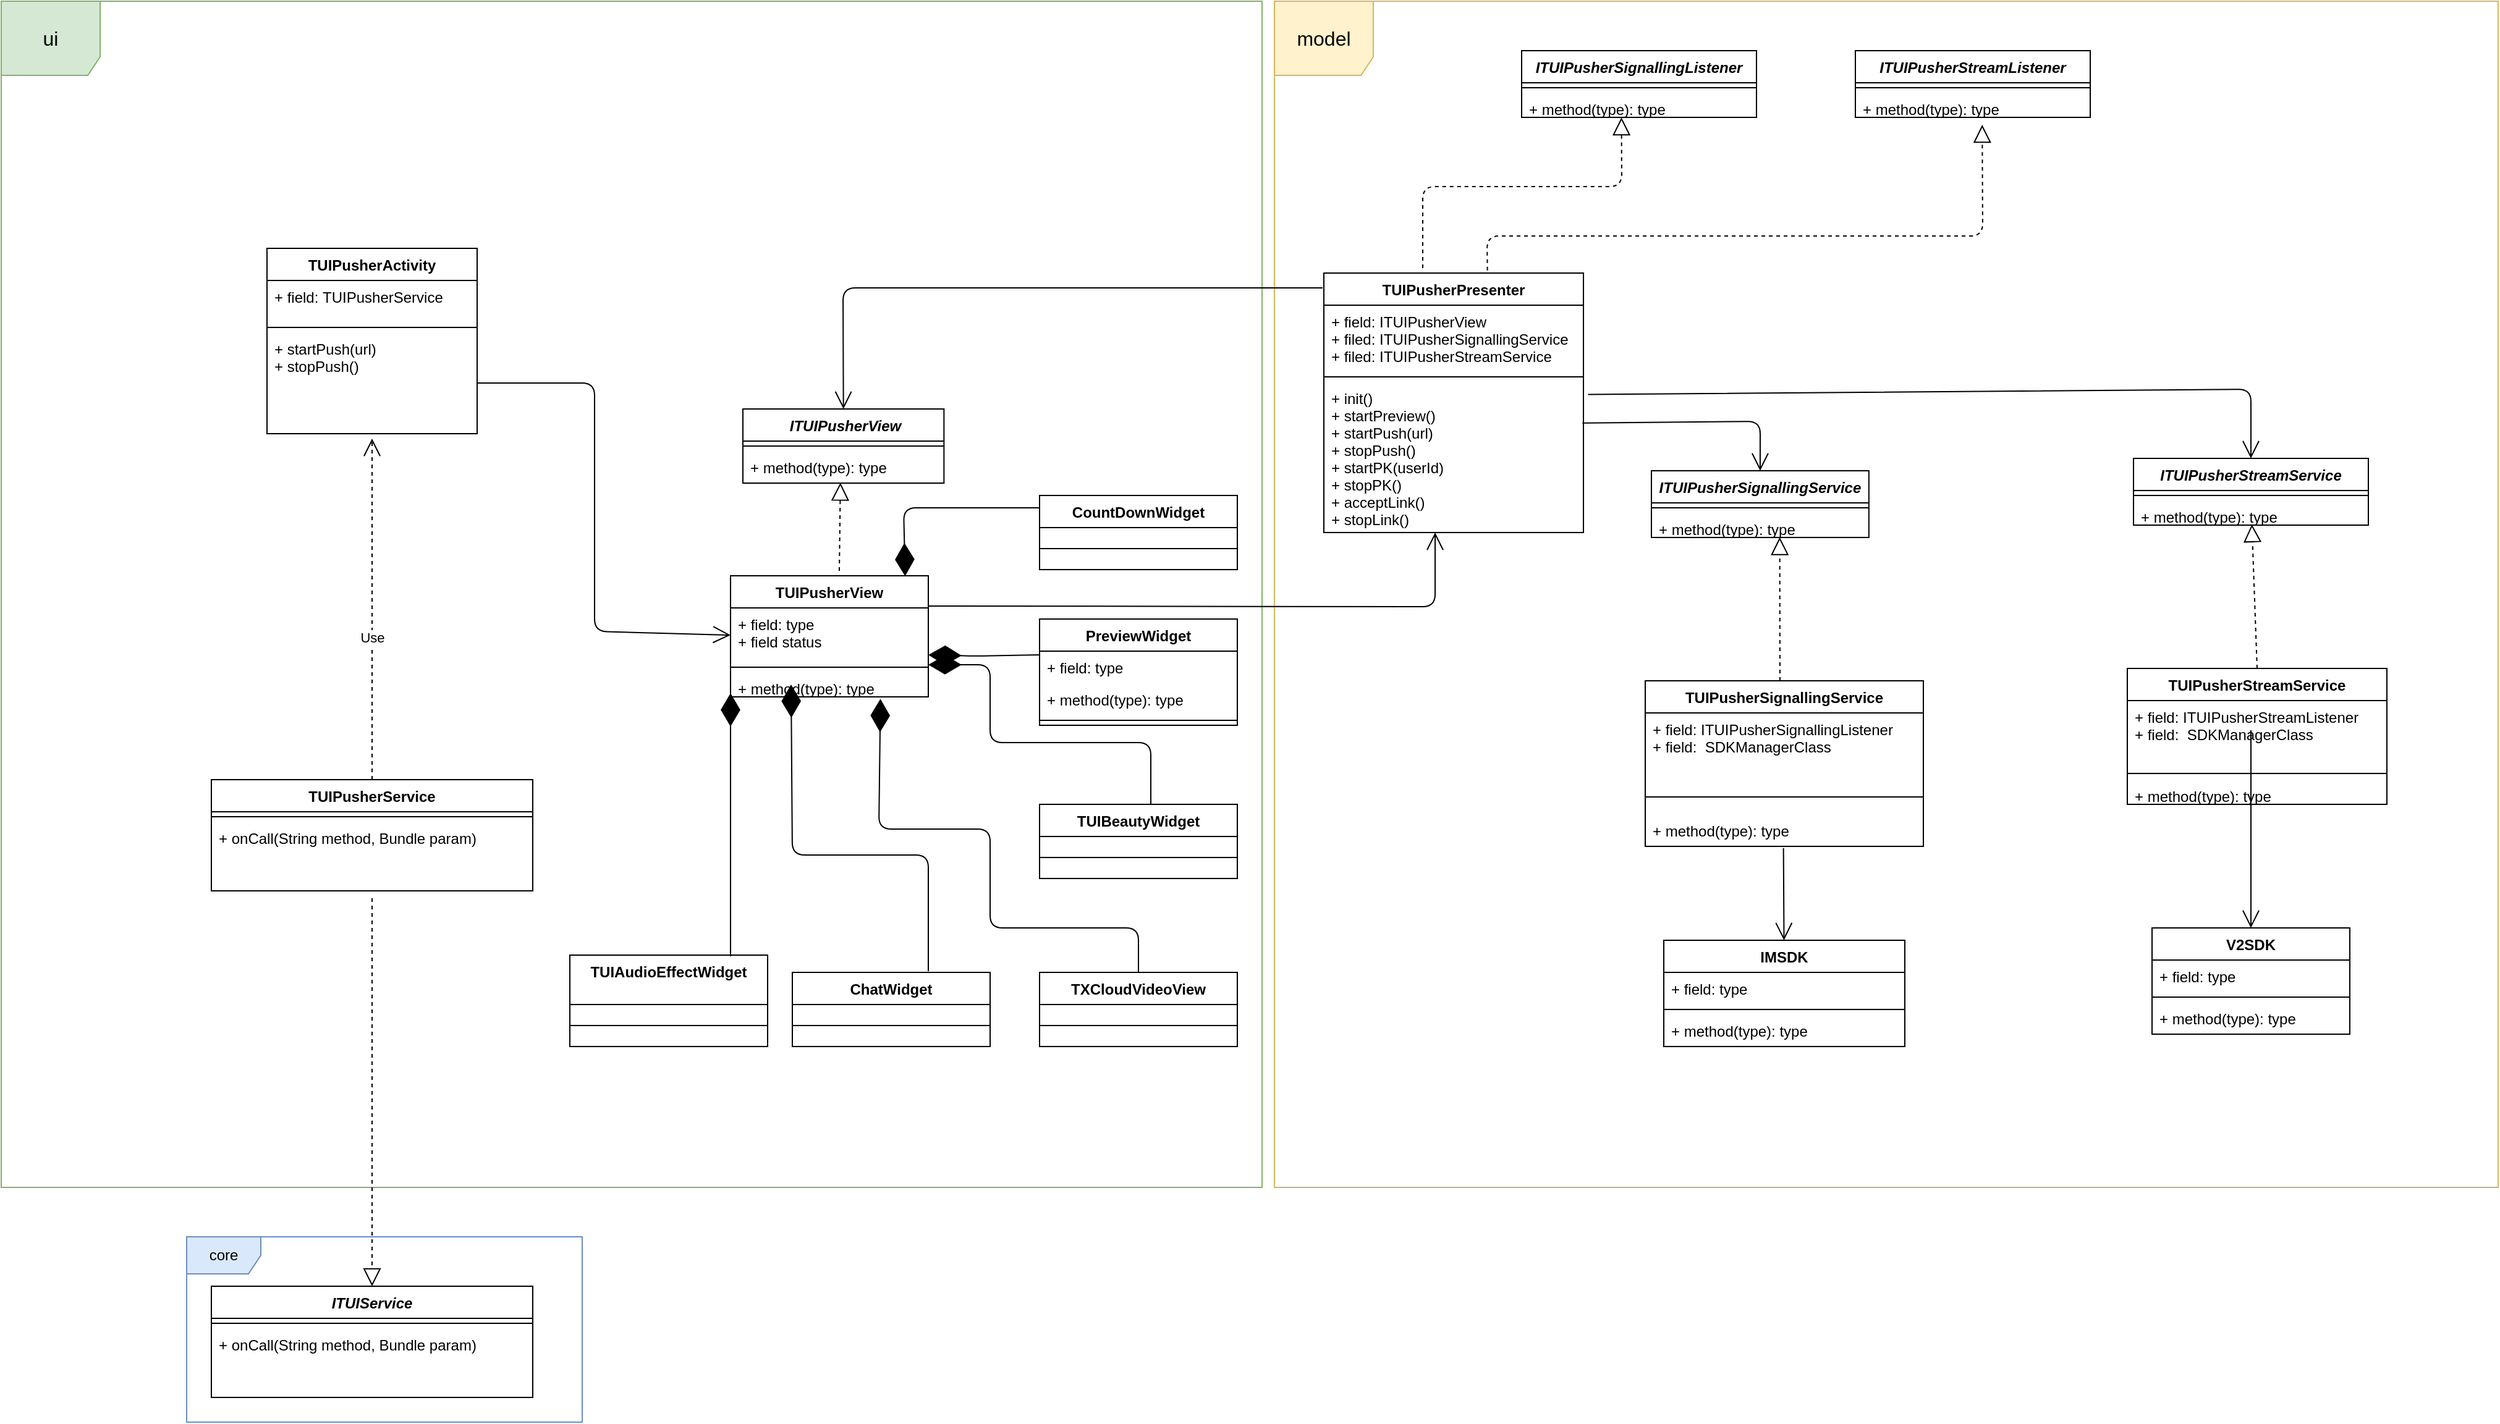 <mxfile version="15.0.3" type="github">
  <diagram name="Page-1" id="9361dd3d-8414-5efd-6122-117bd74ce7a7">
    <mxGraphModel dx="3226" dy="1714" grid="1" gridSize="10" guides="1" tooltips="1" connect="1" arrows="1" fold="1" page="0" pageScale="1.5" pageWidth="826" pageHeight="1169" background="none" math="0" shadow="0">
      <root>
        <mxCell id="0" />
        <mxCell id="1" parent="0" />
        <mxCell id="JrCEfTN6iqJ5kuC5Ie8a-1" value="core" style="shape=umlFrame;whiteSpace=wrap;html=1;fillColor=#dae8fc;strokeColor=#6c8ebf;" vertex="1" parent="1">
          <mxGeometry x="-450" y="970" width="320" height="150" as="geometry" />
        </mxCell>
        <mxCell id="zx5UO59vT8nnXrw4bjq7-177" value="&lt;font style=&quot;font-size: 16px&quot;&gt;ui&lt;/font&gt;" style="shape=umlFrame;whiteSpace=wrap;html=1;strokeColor=#82b366;fillColor=#d5e8d4;width=80;height=60;" parent="1" vertex="1">
          <mxGeometry x="-600" y="-30" width="1020" height="960" as="geometry" />
        </mxCell>
        <mxCell id="zx5UO59vT8nnXrw4bjq7-176" value="&lt;font style=&quot;font-size: 16px&quot;&gt;model&lt;/font&gt;" style="shape=umlFrame;whiteSpace=wrap;html=1;fillColor=#FFF2CC;width=80;height=60;strokeColor=#D6B656;" parent="1" vertex="1">
          <mxGeometry x="430" y="-30" width="990" height="960" as="geometry" />
        </mxCell>
        <mxCell id="zx5UO59vT8nnXrw4bjq7-94" value=" ITUIPusherView" style="swimlane;fontStyle=3;align=center;verticalAlign=top;childLayout=stackLayout;horizontal=1;startSize=26;horizontalStack=0;resizeParent=1;resizeParentMax=0;resizeLast=0;collapsible=1;marginBottom=0;" parent="1" vertex="1">
          <mxGeometry y="300" width="162.67" height="60" as="geometry" />
        </mxCell>
        <mxCell id="zx5UO59vT8nnXrw4bjq7-96" value="" style="line;strokeWidth=1;fillColor=none;align=left;verticalAlign=middle;spacingTop=-1;spacingLeft=3;spacingRight=3;rotatable=0;labelPosition=right;points=[];portConstraint=eastwest;" parent="zx5UO59vT8nnXrw4bjq7-94" vertex="1">
          <mxGeometry y="26" width="162.67" height="8" as="geometry" />
        </mxCell>
        <mxCell id="zx5UO59vT8nnXrw4bjq7-97" value="+ method(type): type" style="text;strokeColor=none;fillColor=none;align=left;verticalAlign=top;spacingLeft=4;spacingRight=4;overflow=hidden;rotatable=0;points=[[0,0.5],[1,0.5]];portConstraint=eastwest;" parent="zx5UO59vT8nnXrw4bjq7-94" vertex="1">
          <mxGeometry y="34" width="162.67" height="26" as="geometry" />
        </mxCell>
        <mxCell id="zx5UO59vT8nnXrw4bjq7-98" value="TUIPusherPresenter" style="swimlane;fontStyle=1;align=center;verticalAlign=top;childLayout=stackLayout;horizontal=1;startSize=26;horizontalStack=0;resizeParent=1;resizeParentMax=0;resizeLast=0;collapsible=1;marginBottom=0;" parent="1" vertex="1">
          <mxGeometry x="470" y="190" width="210" height="210" as="geometry" />
        </mxCell>
        <mxCell id="zx5UO59vT8nnXrw4bjq7-99" value="+ field: ITUIPusherView&#xa;+ filed: ITUIPusherSignallingService&#xa;+ filed: ITUIPusherStreamService" style="text;strokeColor=none;fillColor=none;align=left;verticalAlign=top;spacingLeft=4;spacingRight=4;overflow=hidden;rotatable=0;points=[[0,0.5],[1,0.5]];portConstraint=eastwest;" parent="zx5UO59vT8nnXrw4bjq7-98" vertex="1">
          <mxGeometry y="26" width="210" height="54" as="geometry" />
        </mxCell>
        <mxCell id="zx5UO59vT8nnXrw4bjq7-100" value="" style="line;strokeWidth=1;fillColor=none;align=left;verticalAlign=middle;spacingTop=-1;spacingLeft=3;spacingRight=3;rotatable=0;labelPosition=right;points=[];portConstraint=eastwest;" parent="zx5UO59vT8nnXrw4bjq7-98" vertex="1">
          <mxGeometry y="80" width="210" height="8" as="geometry" />
        </mxCell>
        <mxCell id="zx5UO59vT8nnXrw4bjq7-101" value="+ init()&#xa;+ startPreview()&#xa;+ startPush(url)&#xa;+ stopPush()&#xa;+ startPK(userId)&#xa;+ stopPK()&#xa;+ acceptLink()&#xa;+ stopLink()" style="text;strokeColor=none;fillColor=none;align=left;verticalAlign=top;spacingLeft=4;spacingRight=4;overflow=hidden;rotatable=0;points=[[0,0.5],[1,0.5]];portConstraint=eastwest;" parent="zx5UO59vT8nnXrw4bjq7-98" vertex="1">
          <mxGeometry y="88" width="210" height="122" as="geometry" />
        </mxCell>
        <mxCell id="zx5UO59vT8nnXrw4bjq7-106" value="PreviewWidget" style="swimlane;fontStyle=1;align=center;verticalAlign=top;childLayout=stackLayout;horizontal=1;startSize=26;horizontalStack=0;resizeParent=1;resizeParentMax=0;resizeLast=0;collapsible=1;marginBottom=0;" parent="1" vertex="1">
          <mxGeometry x="240" y="470" width="160" height="86" as="geometry" />
        </mxCell>
        <mxCell id="zx5UO59vT8nnXrw4bjq7-107" value="+ field: type" style="text;strokeColor=none;fillColor=none;align=left;verticalAlign=top;spacingLeft=4;spacingRight=4;overflow=hidden;rotatable=0;points=[[0,0.5],[1,0.5]];portConstraint=eastwest;" parent="zx5UO59vT8nnXrw4bjq7-106" vertex="1">
          <mxGeometry y="26" width="160" height="26" as="geometry" />
        </mxCell>
        <mxCell id="zx5UO59vT8nnXrw4bjq7-109" value="+ method(type): type" style="text;strokeColor=none;fillColor=none;align=left;verticalAlign=top;spacingLeft=4;spacingRight=4;overflow=hidden;rotatable=0;points=[[0,0.5],[1,0.5]];portConstraint=eastwest;" parent="zx5UO59vT8nnXrw4bjq7-106" vertex="1">
          <mxGeometry y="52" width="160" height="26" as="geometry" />
        </mxCell>
        <mxCell id="zx5UO59vT8nnXrw4bjq7-108" value="" style="line;strokeWidth=1;fillColor=none;align=left;verticalAlign=middle;spacingTop=-1;spacingLeft=3;spacingRight=3;rotatable=0;labelPosition=right;points=[];portConstraint=eastwest;" parent="zx5UO59vT8nnXrw4bjq7-106" vertex="1">
          <mxGeometry y="78" width="160" height="8" as="geometry" />
        </mxCell>
        <mxCell id="zx5UO59vT8nnXrw4bjq7-110" value="" style="endArrow=block;dashed=1;endFill=0;endSize=12;html=1;entryX=0.485;entryY=0.987;entryDx=0;entryDy=0;entryPerimeter=0;" parent="1" target="zx5UO59vT8nnXrw4bjq7-97" edge="1">
          <mxGeometry width="160" relative="1" as="geometry">
            <mxPoint x="78" y="431" as="sourcePoint" />
            <mxPoint x="260" y="441" as="targetPoint" />
          </mxGeometry>
        </mxCell>
        <mxCell id="zx5UO59vT8nnXrw4bjq7-114" value="TUIPusherSignallingService" style="swimlane;fontStyle=1;align=center;verticalAlign=top;childLayout=stackLayout;horizontal=1;startSize=26;horizontalStack=0;resizeParent=1;resizeParentMax=0;resizeLast=0;collapsible=1;marginBottom=0;" parent="1" vertex="1">
          <mxGeometry x="730" y="520" width="225" height="134" as="geometry" />
        </mxCell>
        <mxCell id="zx5UO59vT8nnXrw4bjq7-115" value="+ field: ITUIPusherSignallingListener&#xa;+ field:  SDKManagerClass" style="text;strokeColor=none;fillColor=none;align=left;verticalAlign=top;spacingLeft=4;spacingRight=4;overflow=hidden;rotatable=0;points=[[0,0.5],[1,0.5]];portConstraint=eastwest;" parent="zx5UO59vT8nnXrw4bjq7-114" vertex="1">
          <mxGeometry y="26" width="225" height="54" as="geometry" />
        </mxCell>
        <mxCell id="zx5UO59vT8nnXrw4bjq7-116" value="" style="line;strokeWidth=1;fillColor=none;align=left;verticalAlign=middle;spacingTop=-1;spacingLeft=3;spacingRight=3;rotatable=0;labelPosition=right;points=[];portConstraint=eastwest;" parent="zx5UO59vT8nnXrw4bjq7-114" vertex="1">
          <mxGeometry y="80" width="225" height="28" as="geometry" />
        </mxCell>
        <mxCell id="zx5UO59vT8nnXrw4bjq7-117" value="+ method(type): type" style="text;strokeColor=none;fillColor=none;align=left;verticalAlign=top;spacingLeft=4;spacingRight=4;overflow=hidden;rotatable=0;points=[[0,0.5],[1,0.5]];portConstraint=eastwest;" parent="zx5UO59vT8nnXrw4bjq7-114" vertex="1">
          <mxGeometry y="108" width="225" height="26" as="geometry" />
        </mxCell>
        <mxCell id="zx5UO59vT8nnXrw4bjq7-118" value="" style="endArrow=block;dashed=1;endFill=0;endSize=12;html=1;entryX=0.59;entryY=0.986;entryDx=0;entryDy=0;entryPerimeter=0;" parent="1" target="zx5UO59vT8nnXrw4bjq7-152" edge="1">
          <mxGeometry width="160" relative="1" as="geometry">
            <mxPoint x="839" y="520" as="sourcePoint" />
            <mxPoint x="834" y="400" as="targetPoint" />
          </mxGeometry>
        </mxCell>
        <mxCell id="zx5UO59vT8nnXrw4bjq7-126" value="" style="endArrow=open;endFill=1;endSize=12;html=1;exitX=0.996;exitY=0.274;exitDx=0;exitDy=0;entryX=0.5;entryY=0;entryDx=0;entryDy=0;exitPerimeter=0;" parent="1" source="zx5UO59vT8nnXrw4bjq7-101" target="zx5UO59vT8nnXrw4bjq7-149" edge="1">
          <mxGeometry width="160" relative="1" as="geometry">
            <mxPoint x="430" y="350" as="sourcePoint" />
            <mxPoint x="730" y="300" as="targetPoint" />
            <Array as="points">
              <mxPoint x="823" y="310" />
            </Array>
          </mxGeometry>
        </mxCell>
        <mxCell id="zx5UO59vT8nnXrw4bjq7-127" value="" style="endArrow=open;endFill=1;endSize=12;html=1;exitX=1;exitY=0.25;exitDx=0;exitDy=0;" parent="1" source="zx5UO59vT8nnXrw4bjq7-178" edge="1">
          <mxGeometry width="160" relative="1" as="geometry">
            <mxPoint x="390" y="440" as="sourcePoint" />
            <mxPoint x="560" y="400" as="targetPoint" />
            <Array as="points">
              <mxPoint x="560" y="460" />
            </Array>
          </mxGeometry>
        </mxCell>
        <mxCell id="zx5UO59vT8nnXrw4bjq7-128" value="" style="endArrow=open;endFill=1;endSize=12;html=1;entryX=0.5;entryY=0;entryDx=0;entryDy=0;" parent="1" target="zx5UO59vT8nnXrw4bjq7-94" edge="1">
          <mxGeometry width="160" relative="1" as="geometry">
            <mxPoint x="469" y="202" as="sourcePoint" />
            <mxPoint x="380" y="400" as="targetPoint" />
            <Array as="points">
              <mxPoint x="81" y="202" />
            </Array>
          </mxGeometry>
        </mxCell>
        <mxCell id="zx5UO59vT8nnXrw4bjq7-129" value="ITUIPusherStreamService" style="swimlane;fontStyle=3;align=center;verticalAlign=top;childLayout=stackLayout;horizontal=1;startSize=26;horizontalStack=0;resizeParent=1;resizeParentMax=0;resizeLast=0;collapsible=1;marginBottom=0;" parent="1" vertex="1">
          <mxGeometry x="1125" y="340" width="190" height="54" as="geometry" />
        </mxCell>
        <mxCell id="zx5UO59vT8nnXrw4bjq7-131" value="" style="line;strokeWidth=1;fillColor=none;align=left;verticalAlign=middle;spacingTop=-1;spacingLeft=3;spacingRight=3;rotatable=0;labelPosition=right;points=[];portConstraint=eastwest;" parent="zx5UO59vT8nnXrw4bjq7-129" vertex="1">
          <mxGeometry y="26" width="190" height="8" as="geometry" />
        </mxCell>
        <mxCell id="zx5UO59vT8nnXrw4bjq7-132" value="+ method(type): type" style="text;strokeColor=none;fillColor=none;align=left;verticalAlign=top;spacingLeft=4;spacingRight=4;overflow=hidden;rotatable=0;points=[[0,0.5],[1,0.5]];portConstraint=eastwest;" parent="zx5UO59vT8nnXrw4bjq7-129" vertex="1">
          <mxGeometry y="34" width="190" height="20" as="geometry" />
        </mxCell>
        <mxCell id="zx5UO59vT8nnXrw4bjq7-133" value="TUIPusherStreamService" style="swimlane;fontStyle=1;align=center;verticalAlign=top;childLayout=stackLayout;horizontal=1;startSize=26;horizontalStack=0;resizeParent=1;resizeParentMax=0;resizeLast=0;collapsible=1;marginBottom=0;" parent="1" vertex="1">
          <mxGeometry x="1120" y="510" width="210" height="110" as="geometry" />
        </mxCell>
        <mxCell id="zx5UO59vT8nnXrw4bjq7-134" value="+ field: ITUIPusherStreamListener&#xa;+ field:  SDKManagerClass" style="text;strokeColor=none;fillColor=none;align=left;verticalAlign=top;spacingLeft=4;spacingRight=4;overflow=hidden;rotatable=0;points=[[0,0.5],[1,0.5]];portConstraint=eastwest;" parent="zx5UO59vT8nnXrw4bjq7-133" vertex="1">
          <mxGeometry y="26" width="210" height="54" as="geometry" />
        </mxCell>
        <mxCell id="zx5UO59vT8nnXrw4bjq7-135" value="" style="line;strokeWidth=1;fillColor=none;align=left;verticalAlign=middle;spacingTop=-1;spacingLeft=3;spacingRight=3;rotatable=0;labelPosition=right;points=[];portConstraint=eastwest;" parent="zx5UO59vT8nnXrw4bjq7-133" vertex="1">
          <mxGeometry y="80" width="210" height="10" as="geometry" />
        </mxCell>
        <mxCell id="zx5UO59vT8nnXrw4bjq7-136" value="+ method(type): type" style="text;strokeColor=none;fillColor=none;align=left;verticalAlign=top;spacingLeft=4;spacingRight=4;overflow=hidden;rotatable=0;points=[[0,0.5],[1,0.5]];portConstraint=eastwest;" parent="zx5UO59vT8nnXrw4bjq7-133" vertex="1">
          <mxGeometry y="90" width="210" height="20" as="geometry" />
        </mxCell>
        <mxCell id="zx5UO59vT8nnXrw4bjq7-137" value="" style="endArrow=block;dashed=1;endFill=0;endSize=12;html=1;exitX=0.5;exitY=0;exitDx=0;exitDy=0;entryX=0.504;entryY=0.967;entryDx=0;entryDy=0;entryPerimeter=0;" parent="1" source="zx5UO59vT8nnXrw4bjq7-133" target="zx5UO59vT8nnXrw4bjq7-132" edge="1">
          <mxGeometry width="160" relative="1" as="geometry">
            <mxPoint x="1219.11" y="460.004" as="sourcePoint" />
            <mxPoint x="1216" y="372" as="targetPoint" />
          </mxGeometry>
        </mxCell>
        <mxCell id="zx5UO59vT8nnXrw4bjq7-138" value="" style="endArrow=open;endFill=1;endSize=12;html=1;exitX=1.018;exitY=0.084;exitDx=0;exitDy=0;entryX=0.5;entryY=0;entryDx=0;entryDy=0;exitPerimeter=0;" parent="1" source="zx5UO59vT8nnXrw4bjq7-101" target="zx5UO59vT8nnXrw4bjq7-129" edge="1">
          <mxGeometry width="160" relative="1" as="geometry">
            <mxPoint x="639.68" y="211.388" as="sourcePoint" />
            <mxPoint x="740" y="310" as="targetPoint" />
            <Array as="points">
              <mxPoint x="1220" y="284" />
            </Array>
          </mxGeometry>
        </mxCell>
        <mxCell id="zx5UO59vT8nnXrw4bjq7-139" value="IMSDK" style="swimlane;fontStyle=1;align=center;verticalAlign=top;childLayout=stackLayout;horizontal=1;startSize=26;horizontalStack=0;resizeParent=1;resizeParentMax=0;resizeLast=0;collapsible=1;marginBottom=0;" parent="1" vertex="1">
          <mxGeometry x="745" y="730" width="195" height="86" as="geometry" />
        </mxCell>
        <mxCell id="zx5UO59vT8nnXrw4bjq7-140" value="+ field: type" style="text;strokeColor=none;fillColor=none;align=left;verticalAlign=top;spacingLeft=4;spacingRight=4;overflow=hidden;rotatable=0;points=[[0,0.5],[1,0.5]];portConstraint=eastwest;" parent="zx5UO59vT8nnXrw4bjq7-139" vertex="1">
          <mxGeometry y="26" width="195" height="26" as="geometry" />
        </mxCell>
        <mxCell id="zx5UO59vT8nnXrw4bjq7-141" value="" style="line;strokeWidth=1;fillColor=none;align=left;verticalAlign=middle;spacingTop=-1;spacingLeft=3;spacingRight=3;rotatable=0;labelPosition=right;points=[];portConstraint=eastwest;" parent="zx5UO59vT8nnXrw4bjq7-139" vertex="1">
          <mxGeometry y="52" width="195" height="8" as="geometry" />
        </mxCell>
        <mxCell id="zx5UO59vT8nnXrw4bjq7-142" value="+ method(type): type" style="text;strokeColor=none;fillColor=none;align=left;verticalAlign=top;spacingLeft=4;spacingRight=4;overflow=hidden;rotatable=0;points=[[0,0.5],[1,0.5]];portConstraint=eastwest;" parent="zx5UO59vT8nnXrw4bjq7-139" vertex="1">
          <mxGeometry y="60" width="195" height="26" as="geometry" />
        </mxCell>
        <mxCell id="zx5UO59vT8nnXrw4bjq7-143" value="V2SDK" style="swimlane;fontStyle=1;align=center;verticalAlign=top;childLayout=stackLayout;horizontal=1;startSize=26;horizontalStack=0;resizeParent=1;resizeParentMax=0;resizeLast=0;collapsible=1;marginBottom=0;" parent="1" vertex="1">
          <mxGeometry x="1140" y="720" width="160" height="86" as="geometry" />
        </mxCell>
        <mxCell id="zx5UO59vT8nnXrw4bjq7-144" value="+ field: type" style="text;strokeColor=none;fillColor=none;align=left;verticalAlign=top;spacingLeft=4;spacingRight=4;overflow=hidden;rotatable=0;points=[[0,0.5],[1,0.5]];portConstraint=eastwest;" parent="zx5UO59vT8nnXrw4bjq7-143" vertex="1">
          <mxGeometry y="26" width="160" height="26" as="geometry" />
        </mxCell>
        <mxCell id="zx5UO59vT8nnXrw4bjq7-145" value="" style="line;strokeWidth=1;fillColor=none;align=left;verticalAlign=middle;spacingTop=-1;spacingLeft=3;spacingRight=3;rotatable=0;labelPosition=right;points=[];portConstraint=eastwest;" parent="zx5UO59vT8nnXrw4bjq7-143" vertex="1">
          <mxGeometry y="52" width="160" height="8" as="geometry" />
        </mxCell>
        <mxCell id="zx5UO59vT8nnXrw4bjq7-146" value="+ method(type): type" style="text;strokeColor=none;fillColor=none;align=left;verticalAlign=top;spacingLeft=4;spacingRight=4;overflow=hidden;rotatable=0;points=[[0,0.5],[1,0.5]];portConstraint=eastwest;" parent="zx5UO59vT8nnXrw4bjq7-143" vertex="1">
          <mxGeometry y="60" width="160" height="26" as="geometry" />
        </mxCell>
        <mxCell id="zx5UO59vT8nnXrw4bjq7-147" value="" style="endArrow=open;endFill=1;endSize=12;html=1;exitX=0.497;exitY=1.051;exitDx=0;exitDy=0;exitPerimeter=0;" parent="1" source="zx5UO59vT8nnXrw4bjq7-117" target="zx5UO59vT8nnXrw4bjq7-139" edge="1">
          <mxGeometry width="160" relative="1" as="geometry">
            <mxPoint x="760" y="520" as="sourcePoint" />
            <mxPoint x="920" y="520" as="targetPoint" />
          </mxGeometry>
        </mxCell>
        <mxCell id="zx5UO59vT8nnXrw4bjq7-148" value="" style="endArrow=open;endFill=1;endSize=12;html=1;entryX=0.5;entryY=0;entryDx=0;entryDy=0;" parent="1" target="zx5UO59vT8nnXrw4bjq7-143" edge="1">
          <mxGeometry width="160" relative="1" as="geometry">
            <mxPoint x="1220" y="560" as="sourcePoint" />
            <mxPoint x="1003.533" y="600" as="targetPoint" />
          </mxGeometry>
        </mxCell>
        <mxCell id="zx5UO59vT8nnXrw4bjq7-149" value="ITUIPusherSignallingService" style="swimlane;fontStyle=3;align=center;verticalAlign=top;childLayout=stackLayout;horizontal=1;startSize=26;horizontalStack=0;resizeParent=1;resizeParentMax=0;resizeLast=0;collapsible=1;marginBottom=0;" parent="1" vertex="1">
          <mxGeometry x="735" y="350" width="175.93" height="54" as="geometry" />
        </mxCell>
        <mxCell id="zx5UO59vT8nnXrw4bjq7-151" value="" style="line;strokeWidth=1;fillColor=none;align=left;verticalAlign=middle;spacingTop=-1;spacingLeft=3;spacingRight=3;rotatable=0;labelPosition=right;points=[];portConstraint=eastwest;" parent="zx5UO59vT8nnXrw4bjq7-149" vertex="1">
          <mxGeometry y="26" width="175.93" height="8" as="geometry" />
        </mxCell>
        <mxCell id="zx5UO59vT8nnXrw4bjq7-152" value="+ method(type): type" style="text;strokeColor=none;fillColor=none;align=left;verticalAlign=top;spacingLeft=4;spacingRight=4;overflow=hidden;rotatable=0;points=[[0,0.5],[1,0.5]];portConstraint=eastwest;" parent="zx5UO59vT8nnXrw4bjq7-149" vertex="1">
          <mxGeometry y="34" width="175.93" height="20" as="geometry" />
        </mxCell>
        <mxCell id="zx5UO59vT8nnXrw4bjq7-153" value="ITUIPusherSignallingListener" style="swimlane;fontStyle=3;align=center;verticalAlign=top;childLayout=stackLayout;horizontal=1;startSize=26;horizontalStack=0;resizeParent=1;resizeParentMax=0;resizeLast=0;collapsible=1;marginBottom=0;" parent="1" vertex="1">
          <mxGeometry x="630" y="10" width="190" height="54" as="geometry" />
        </mxCell>
        <mxCell id="zx5UO59vT8nnXrw4bjq7-155" value="" style="line;strokeWidth=1;fillColor=none;align=left;verticalAlign=middle;spacingTop=-1;spacingLeft=3;spacingRight=3;rotatable=0;labelPosition=right;points=[];portConstraint=eastwest;" parent="zx5UO59vT8nnXrw4bjq7-153" vertex="1">
          <mxGeometry y="26" width="190" height="8" as="geometry" />
        </mxCell>
        <mxCell id="zx5UO59vT8nnXrw4bjq7-156" value="+ method(type): type" style="text;strokeColor=none;fillColor=none;align=left;verticalAlign=top;spacingLeft=4;spacingRight=4;overflow=hidden;rotatable=0;points=[[0,0.5],[1,0.5]];portConstraint=eastwest;" parent="zx5UO59vT8nnXrw4bjq7-153" vertex="1">
          <mxGeometry y="34" width="190" height="20" as="geometry" />
        </mxCell>
        <mxCell id="zx5UO59vT8nnXrw4bjq7-159" value="ITUIPusherStreamListener" style="swimlane;fontStyle=3;align=center;verticalAlign=top;childLayout=stackLayout;horizontal=1;startSize=26;horizontalStack=0;resizeParent=1;resizeParentMax=0;resizeLast=0;collapsible=1;marginBottom=0;" parent="1" vertex="1">
          <mxGeometry x="900" y="10" width="190" height="54" as="geometry" />
        </mxCell>
        <mxCell id="zx5UO59vT8nnXrw4bjq7-161" value="" style="line;strokeWidth=1;fillColor=none;align=left;verticalAlign=middle;spacingTop=-1;spacingLeft=3;spacingRight=3;rotatable=0;labelPosition=right;points=[];portConstraint=eastwest;" parent="zx5UO59vT8nnXrw4bjq7-159" vertex="1">
          <mxGeometry y="26" width="190" height="8" as="geometry" />
        </mxCell>
        <mxCell id="zx5UO59vT8nnXrw4bjq7-162" value="+ method(type): type" style="text;strokeColor=none;fillColor=none;align=left;verticalAlign=top;spacingLeft=4;spacingRight=4;overflow=hidden;rotatable=0;points=[[0,0.5],[1,0.5]];portConstraint=eastwest;" parent="zx5UO59vT8nnXrw4bjq7-159" vertex="1">
          <mxGeometry y="34" width="190" height="20" as="geometry" />
        </mxCell>
        <mxCell id="zx5UO59vT8nnXrw4bjq7-164" value="" style="endArrow=block;dashed=1;endFill=0;endSize=12;html=1;entryX=0.425;entryY=1;entryDx=0;entryDy=0;entryPerimeter=0;" parent="1" target="zx5UO59vT8nnXrw4bjq7-156" edge="1">
          <mxGeometry width="160" relative="1" as="geometry">
            <mxPoint x="550" y="186" as="sourcePoint" />
            <mxPoint x="500" y="70" as="targetPoint" />
            <Array as="points">
              <mxPoint x="550" y="120" />
              <mxPoint x="711" y="120" />
            </Array>
          </mxGeometry>
        </mxCell>
        <mxCell id="zx5UO59vT8nnXrw4bjq7-165" value="" style="endArrow=block;dashed=1;endFill=0;endSize=12;html=1;exitX=0.63;exitY=-0.01;exitDx=0;exitDy=0;entryX=0.54;entryY=1.3;entryDx=0;entryDy=0;entryPerimeter=0;exitPerimeter=0;" parent="1" source="zx5UO59vT8nnXrw4bjq7-98" target="zx5UO59vT8nnXrw4bjq7-162" edge="1">
          <mxGeometry width="160" relative="1" as="geometry">
            <mxPoint x="560" y="200" as="sourcePoint" />
            <mxPoint x="510.75" y="70" as="targetPoint" />
            <Array as="points">
              <mxPoint x="602" y="160" />
              <mxPoint x="1003" y="160" />
            </Array>
          </mxGeometry>
        </mxCell>
        <mxCell id="zx5UO59vT8nnXrw4bjq7-178" value="TUIPusherView" style="swimlane;fontStyle=1;align=center;verticalAlign=top;childLayout=stackLayout;horizontal=1;startSize=26;horizontalStack=0;resizeParent=1;resizeParentMax=0;resizeLast=0;collapsible=1;marginBottom=0;" parent="1" vertex="1">
          <mxGeometry x="-10" y="435" width="160" height="98" as="geometry" />
        </mxCell>
        <mxCell id="zx5UO59vT8nnXrw4bjq7-179" value="+ field: type&#xa;+ field status" style="text;strokeColor=none;fillColor=none;align=left;verticalAlign=top;spacingLeft=4;spacingRight=4;overflow=hidden;rotatable=0;points=[[0,0.5],[1,0.5]];portConstraint=eastwest;" parent="zx5UO59vT8nnXrw4bjq7-178" vertex="1">
          <mxGeometry y="26" width="160" height="44" as="geometry" />
        </mxCell>
        <mxCell id="zx5UO59vT8nnXrw4bjq7-180" value="" style="line;strokeWidth=1;fillColor=none;align=left;verticalAlign=middle;spacingTop=-1;spacingLeft=3;spacingRight=3;rotatable=0;labelPosition=right;points=[];portConstraint=eastwest;" parent="zx5UO59vT8nnXrw4bjq7-178" vertex="1">
          <mxGeometry y="70" width="160" height="8" as="geometry" />
        </mxCell>
        <mxCell id="zx5UO59vT8nnXrw4bjq7-181" value="+ method(type): type" style="text;strokeColor=none;fillColor=none;align=left;verticalAlign=top;spacingLeft=4;spacingRight=4;overflow=hidden;rotatable=0;points=[[0,0.5],[1,0.5]];portConstraint=eastwest;" parent="zx5UO59vT8nnXrw4bjq7-178" vertex="1">
          <mxGeometry y="78" width="160" height="20" as="geometry" />
        </mxCell>
        <mxCell id="zx5UO59vT8nnXrw4bjq7-183" value="" style="endArrow=open;endFill=1;endSize=12;html=1;entryX=0;entryY=0.5;entryDx=0;entryDy=0;exitX=1;exitY=0.5;exitDx=0;exitDy=0;" parent="1" target="zx5UO59vT8nnXrw4bjq7-179" edge="1" source="zx5UO59vT8nnXrw4bjq7-229">
          <mxGeometry width="160" relative="1" as="geometry">
            <mxPoint x="-220" y="483" as="sourcePoint" />
            <mxPoint x="64.8" y="233.994" as="targetPoint" />
            <Array as="points">
              <mxPoint x="-120" y="279" />
              <mxPoint x="-120" y="480" />
            </Array>
          </mxGeometry>
        </mxCell>
        <mxCell id="zx5UO59vT8nnXrw4bjq7-188" value="" style="endArrow=diamondThin;endFill=1;endSize=24;html=1;" parent="1" edge="1">
          <mxGeometry width="160" relative="1" as="geometry">
            <mxPoint x="240" y="499" as="sourcePoint" />
            <mxPoint x="150" y="499" as="targetPoint" />
            <Array as="points">
              <mxPoint x="190" y="500" />
            </Array>
          </mxGeometry>
        </mxCell>
        <mxCell id="zx5UO59vT8nnXrw4bjq7-199" value="CountDownWidget" style="swimlane;fontStyle=1;align=center;verticalAlign=top;childLayout=stackLayout;horizontal=1;startSize=26;horizontalStack=0;resizeParent=1;resizeParentMax=0;resizeLast=0;collapsible=1;marginBottom=0;" parent="1" vertex="1">
          <mxGeometry x="240" y="370" width="160" height="60" as="geometry" />
        </mxCell>
        <mxCell id="zx5UO59vT8nnXrw4bjq7-200" value="" style="line;strokeWidth=1;fillColor=none;align=left;verticalAlign=middle;spacingTop=-1;spacingLeft=3;spacingRight=3;rotatable=0;labelPosition=right;points=[];portConstraint=eastwest;" parent="zx5UO59vT8nnXrw4bjq7-199" vertex="1">
          <mxGeometry y="26" width="160" height="34" as="geometry" />
        </mxCell>
        <mxCell id="zx5UO59vT8nnXrw4bjq7-201" value="" style="endArrow=diamondThin;endFill=1;endSize=24;html=1;entryX=0.883;entryY=0.003;entryDx=0;entryDy=0;entryPerimeter=0;" parent="1" target="zx5UO59vT8nnXrw4bjq7-178" edge="1">
          <mxGeometry width="160" relative="1" as="geometry">
            <mxPoint x="240" y="380" as="sourcePoint" />
            <mxPoint x="-110" y="260" as="targetPoint" />
            <Array as="points">
              <mxPoint x="130" y="380" />
            </Array>
          </mxGeometry>
        </mxCell>
        <mxCell id="zx5UO59vT8nnXrw4bjq7-202" value="TXCloudVideoView" style="swimlane;fontStyle=1;align=center;verticalAlign=top;childLayout=stackLayout;horizontal=1;startSize=26;horizontalStack=0;resizeParent=1;resizeParentMax=0;resizeLast=0;collapsible=1;marginBottom=0;" parent="1" vertex="1">
          <mxGeometry x="240" y="756" width="160" height="60" as="geometry" />
        </mxCell>
        <mxCell id="zx5UO59vT8nnXrw4bjq7-203" value="" style="line;strokeWidth=1;fillColor=none;align=left;verticalAlign=middle;spacingTop=-1;spacingLeft=3;spacingRight=3;rotatable=0;labelPosition=right;points=[];portConstraint=eastwest;" parent="zx5UO59vT8nnXrw4bjq7-202" vertex="1">
          <mxGeometry y="26" width="160" height="34" as="geometry" />
        </mxCell>
        <mxCell id="zx5UO59vT8nnXrw4bjq7-204" value="" style="endArrow=diamondThin;endFill=1;endSize=24;html=1;exitX=0.5;exitY=0;exitDx=0;exitDy=0;entryX=0.758;entryY=1.083;entryDx=0;entryDy=0;entryPerimeter=0;" parent="1" source="zx5UO59vT8nnXrw4bjq7-202" target="zx5UO59vT8nnXrw4bjq7-181" edge="1">
          <mxGeometry width="160" relative="1" as="geometry">
            <mxPoint x="220" y="820" as="sourcePoint" />
            <mxPoint x="110" y="540" as="targetPoint" />
            <Array as="points">
              <mxPoint x="320" y="720" />
              <mxPoint x="200" y="720" />
              <mxPoint x="200" y="640" />
              <mxPoint x="110" y="640" />
            </Array>
          </mxGeometry>
        </mxCell>
        <mxCell id="zx5UO59vT8nnXrw4bjq7-205" value="TUIBeautyWidget" style="swimlane;fontStyle=1;align=center;verticalAlign=top;childLayout=stackLayout;horizontal=1;startSize=26;horizontalStack=0;resizeParent=1;resizeParentMax=0;resizeLast=0;collapsible=1;marginBottom=0;" parent="1" vertex="1">
          <mxGeometry x="240" y="620" width="160" height="60" as="geometry" />
        </mxCell>
        <mxCell id="zx5UO59vT8nnXrw4bjq7-206" value="" style="line;strokeWidth=1;fillColor=none;align=left;verticalAlign=middle;spacingTop=-1;spacingLeft=3;spacingRight=3;rotatable=0;labelPosition=right;points=[];portConstraint=eastwest;" parent="zx5UO59vT8nnXrw4bjq7-205" vertex="1">
          <mxGeometry y="26" width="160" height="34" as="geometry" />
        </mxCell>
        <mxCell id="zx5UO59vT8nnXrw4bjq7-207" value="" style="endArrow=diamondThin;endFill=1;endSize=24;html=1;" parent="1" edge="1">
          <mxGeometry width="160" relative="1" as="geometry">
            <mxPoint x="330" y="620" as="sourcePoint" />
            <mxPoint x="150" y="507" as="targetPoint" />
            <Array as="points">
              <mxPoint x="330" y="570" />
              <mxPoint x="200" y="570" />
              <mxPoint x="200" y="507" />
            </Array>
          </mxGeometry>
        </mxCell>
        <mxCell id="zx5UO59vT8nnXrw4bjq7-208" value="TUIAudioEffectWidget" style="swimlane;fontStyle=1;align=center;verticalAlign=top;childLayout=stackLayout;horizontal=1;startSize=40;horizontalStack=0;resizeParent=1;resizeParentMax=0;resizeLast=0;collapsible=1;marginBottom=0;" parent="1" vertex="1">
          <mxGeometry x="-140" y="742" width="160" height="74" as="geometry" />
        </mxCell>
        <mxCell id="zx5UO59vT8nnXrw4bjq7-209" value="" style="line;strokeWidth=1;fillColor=none;align=left;verticalAlign=middle;spacingTop=-1;spacingLeft=3;spacingRight=3;rotatable=0;labelPosition=right;points=[];portConstraint=eastwest;" parent="zx5UO59vT8nnXrw4bjq7-208" vertex="1">
          <mxGeometry y="40" width="160" height="34" as="geometry" />
        </mxCell>
        <mxCell id="zx5UO59vT8nnXrw4bjq7-210" value="" style="endArrow=diamondThin;endFill=1;endSize=24;html=1;" parent="1" edge="1">
          <mxGeometry width="160" relative="1" as="geometry">
            <mxPoint x="-10" y="743" as="sourcePoint" />
            <mxPoint x="-10" y="530" as="targetPoint" />
            <Array as="points">
              <mxPoint x="-10" y="631" />
            </Array>
          </mxGeometry>
        </mxCell>
        <mxCell id="zx5UO59vT8nnXrw4bjq7-218" value="ChatWidget" style="swimlane;fontStyle=1;align=center;verticalAlign=top;childLayout=stackLayout;horizontal=1;startSize=26;horizontalStack=0;resizeParent=1;resizeParentMax=0;resizeLast=0;collapsible=1;marginBottom=0;" parent="1" vertex="1">
          <mxGeometry x="40" y="756" width="160" height="60" as="geometry" />
        </mxCell>
        <mxCell id="zx5UO59vT8nnXrw4bjq7-219" value="" style="line;strokeWidth=1;fillColor=none;align=left;verticalAlign=middle;spacingTop=-1;spacingLeft=3;spacingRight=3;rotatable=0;labelPosition=right;points=[];portConstraint=eastwest;" parent="zx5UO59vT8nnXrw4bjq7-218" vertex="1">
          <mxGeometry y="26" width="160" height="34" as="geometry" />
        </mxCell>
        <mxCell id="zx5UO59vT8nnXrw4bjq7-226" value="TUIPusherActivity" style="swimlane;fontStyle=1;align=center;verticalAlign=top;childLayout=stackLayout;horizontal=1;startSize=26;horizontalStack=0;resizeParent=1;resizeParentMax=0;resizeLast=0;collapsible=1;marginBottom=0;" parent="1" vertex="1">
          <mxGeometry x="-385" y="170" width="170" height="150" as="geometry" />
        </mxCell>
        <mxCell id="zx5UO59vT8nnXrw4bjq7-227" value="+ field: TUIPusherService" style="text;strokeColor=none;fillColor=none;align=left;verticalAlign=top;spacingLeft=4;spacingRight=4;overflow=hidden;rotatable=0;points=[[0,0.5],[1,0.5]];portConstraint=eastwest;" parent="zx5UO59vT8nnXrw4bjq7-226" vertex="1">
          <mxGeometry y="26" width="170" height="34" as="geometry" />
        </mxCell>
        <mxCell id="zx5UO59vT8nnXrw4bjq7-228" value="" style="line;strokeWidth=1;fillColor=none;align=left;verticalAlign=middle;spacingTop=-1;spacingLeft=3;spacingRight=3;rotatable=0;labelPosition=right;points=[];portConstraint=eastwest;" parent="zx5UO59vT8nnXrw4bjq7-226" vertex="1">
          <mxGeometry y="60" width="170" height="8" as="geometry" />
        </mxCell>
        <mxCell id="zx5UO59vT8nnXrw4bjq7-229" value="+ startPush(url)&#xa;+ stopPush()" style="text;strokeColor=none;fillColor=none;align=left;verticalAlign=top;spacingLeft=4;spacingRight=4;overflow=hidden;rotatable=0;points=[[0,0.5],[1,0.5]];portConstraint=eastwest;" parent="zx5UO59vT8nnXrw4bjq7-226" vertex="1">
          <mxGeometry y="68" width="170" height="82" as="geometry" />
        </mxCell>
        <mxCell id="zx5UO59vT8nnXrw4bjq7-220" value="" style="endArrow=diamondThin;endFill=1;endSize=24;html=1;" parent="1" edge="1">
          <mxGeometry width="160" relative="1" as="geometry">
            <mxPoint x="150" y="755" as="sourcePoint" />
            <mxPoint x="39" y="523" as="targetPoint" />
            <Array as="points">
              <mxPoint x="150" y="661" />
              <mxPoint x="40" y="661" />
            </Array>
          </mxGeometry>
        </mxCell>
        <mxCell id="JrCEfTN6iqJ5kuC5Ie8a-6" value="TUIPusherService" style="swimlane;fontStyle=1;align=center;verticalAlign=top;childLayout=stackLayout;horizontal=1;startSize=26;horizontalStack=0;resizeParent=1;resizeParentMax=0;resizeLast=0;collapsible=1;marginBottom=0;" vertex="1" parent="1">
          <mxGeometry x="-430" y="600" width="260" height="90" as="geometry" />
        </mxCell>
        <mxCell id="JrCEfTN6iqJ5kuC5Ie8a-8" value="" style="line;strokeWidth=1;fillColor=none;align=left;verticalAlign=middle;spacingTop=-1;spacingLeft=3;spacingRight=3;rotatable=0;labelPosition=right;points=[];portConstraint=eastwest;" vertex="1" parent="JrCEfTN6iqJ5kuC5Ie8a-6">
          <mxGeometry y="26" width="260" height="8" as="geometry" />
        </mxCell>
        <mxCell id="JrCEfTN6iqJ5kuC5Ie8a-9" value="+ onCall(String method, Bundle param)" style="text;strokeColor=none;fillColor=none;align=left;verticalAlign=top;spacingLeft=4;spacingRight=4;overflow=hidden;rotatable=0;points=[[0,0.5],[1,0.5]];portConstraint=eastwest;" vertex="1" parent="JrCEfTN6iqJ5kuC5Ie8a-6">
          <mxGeometry y="34" width="260" height="56" as="geometry" />
        </mxCell>
        <mxCell id="JrCEfTN6iqJ5kuC5Ie8a-11" value="Use" style="endArrow=open;endSize=12;dashed=1;html=1;entryX=0.5;entryY=1.049;entryDx=0;entryDy=0;entryPerimeter=0;exitX=0.5;exitY=0;exitDx=0;exitDy=0;" edge="1" parent="1" source="JrCEfTN6iqJ5kuC5Ie8a-6" target="zx5UO59vT8nnXrw4bjq7-229">
          <mxGeometry x="-0.167" width="160" relative="1" as="geometry">
            <mxPoint x="-300" y="530" as="sourcePoint" />
            <mxPoint x="-60" y="1160" as="targetPoint" />
            <Array as="points" />
            <mxPoint as="offset" />
          </mxGeometry>
        </mxCell>
        <mxCell id="JrCEfTN6iqJ5kuC5Ie8a-12" value="ITUIService" style="swimlane;fontStyle=3;align=center;verticalAlign=top;childLayout=stackLayout;horizontal=1;startSize=26;horizontalStack=0;resizeParent=1;resizeParentMax=0;resizeLast=0;collapsible=1;marginBottom=0;" vertex="1" parent="1">
          <mxGeometry x="-430" y="1010" width="260" height="90" as="geometry" />
        </mxCell>
        <mxCell id="JrCEfTN6iqJ5kuC5Ie8a-13" value="" style="line;strokeWidth=1;fillColor=none;align=left;verticalAlign=middle;spacingTop=-1;spacingLeft=3;spacingRight=3;rotatable=0;labelPosition=right;points=[];portConstraint=eastwest;" vertex="1" parent="JrCEfTN6iqJ5kuC5Ie8a-12">
          <mxGeometry y="26" width="260" height="8" as="geometry" />
        </mxCell>
        <mxCell id="JrCEfTN6iqJ5kuC5Ie8a-14" value="+ onCall(String method, Bundle param)" style="text;strokeColor=none;fillColor=none;align=left;verticalAlign=top;spacingLeft=4;spacingRight=4;overflow=hidden;rotatable=0;points=[[0,0.5],[1,0.5]];portConstraint=eastwest;" vertex="1" parent="JrCEfTN6iqJ5kuC5Ie8a-12">
          <mxGeometry y="34" width="260" height="56" as="geometry" />
        </mxCell>
        <mxCell id="JrCEfTN6iqJ5kuC5Ie8a-15" value="" style="endArrow=block;dashed=1;endFill=0;endSize=12;html=1;entryX=0.5;entryY=0;entryDx=0;entryDy=0;exitX=0.5;exitY=1.107;exitDx=0;exitDy=0;exitPerimeter=0;" edge="1" parent="1" source="JrCEfTN6iqJ5kuC5Ie8a-9" target="JrCEfTN6iqJ5kuC5Ie8a-12">
          <mxGeometry width="160" relative="1" as="geometry">
            <mxPoint x="110" y="804" as="sourcePoint" />
            <mxPoint x="310" y="990" as="targetPoint" />
          </mxGeometry>
        </mxCell>
      </root>
    </mxGraphModel>
  </diagram>
</mxfile>
